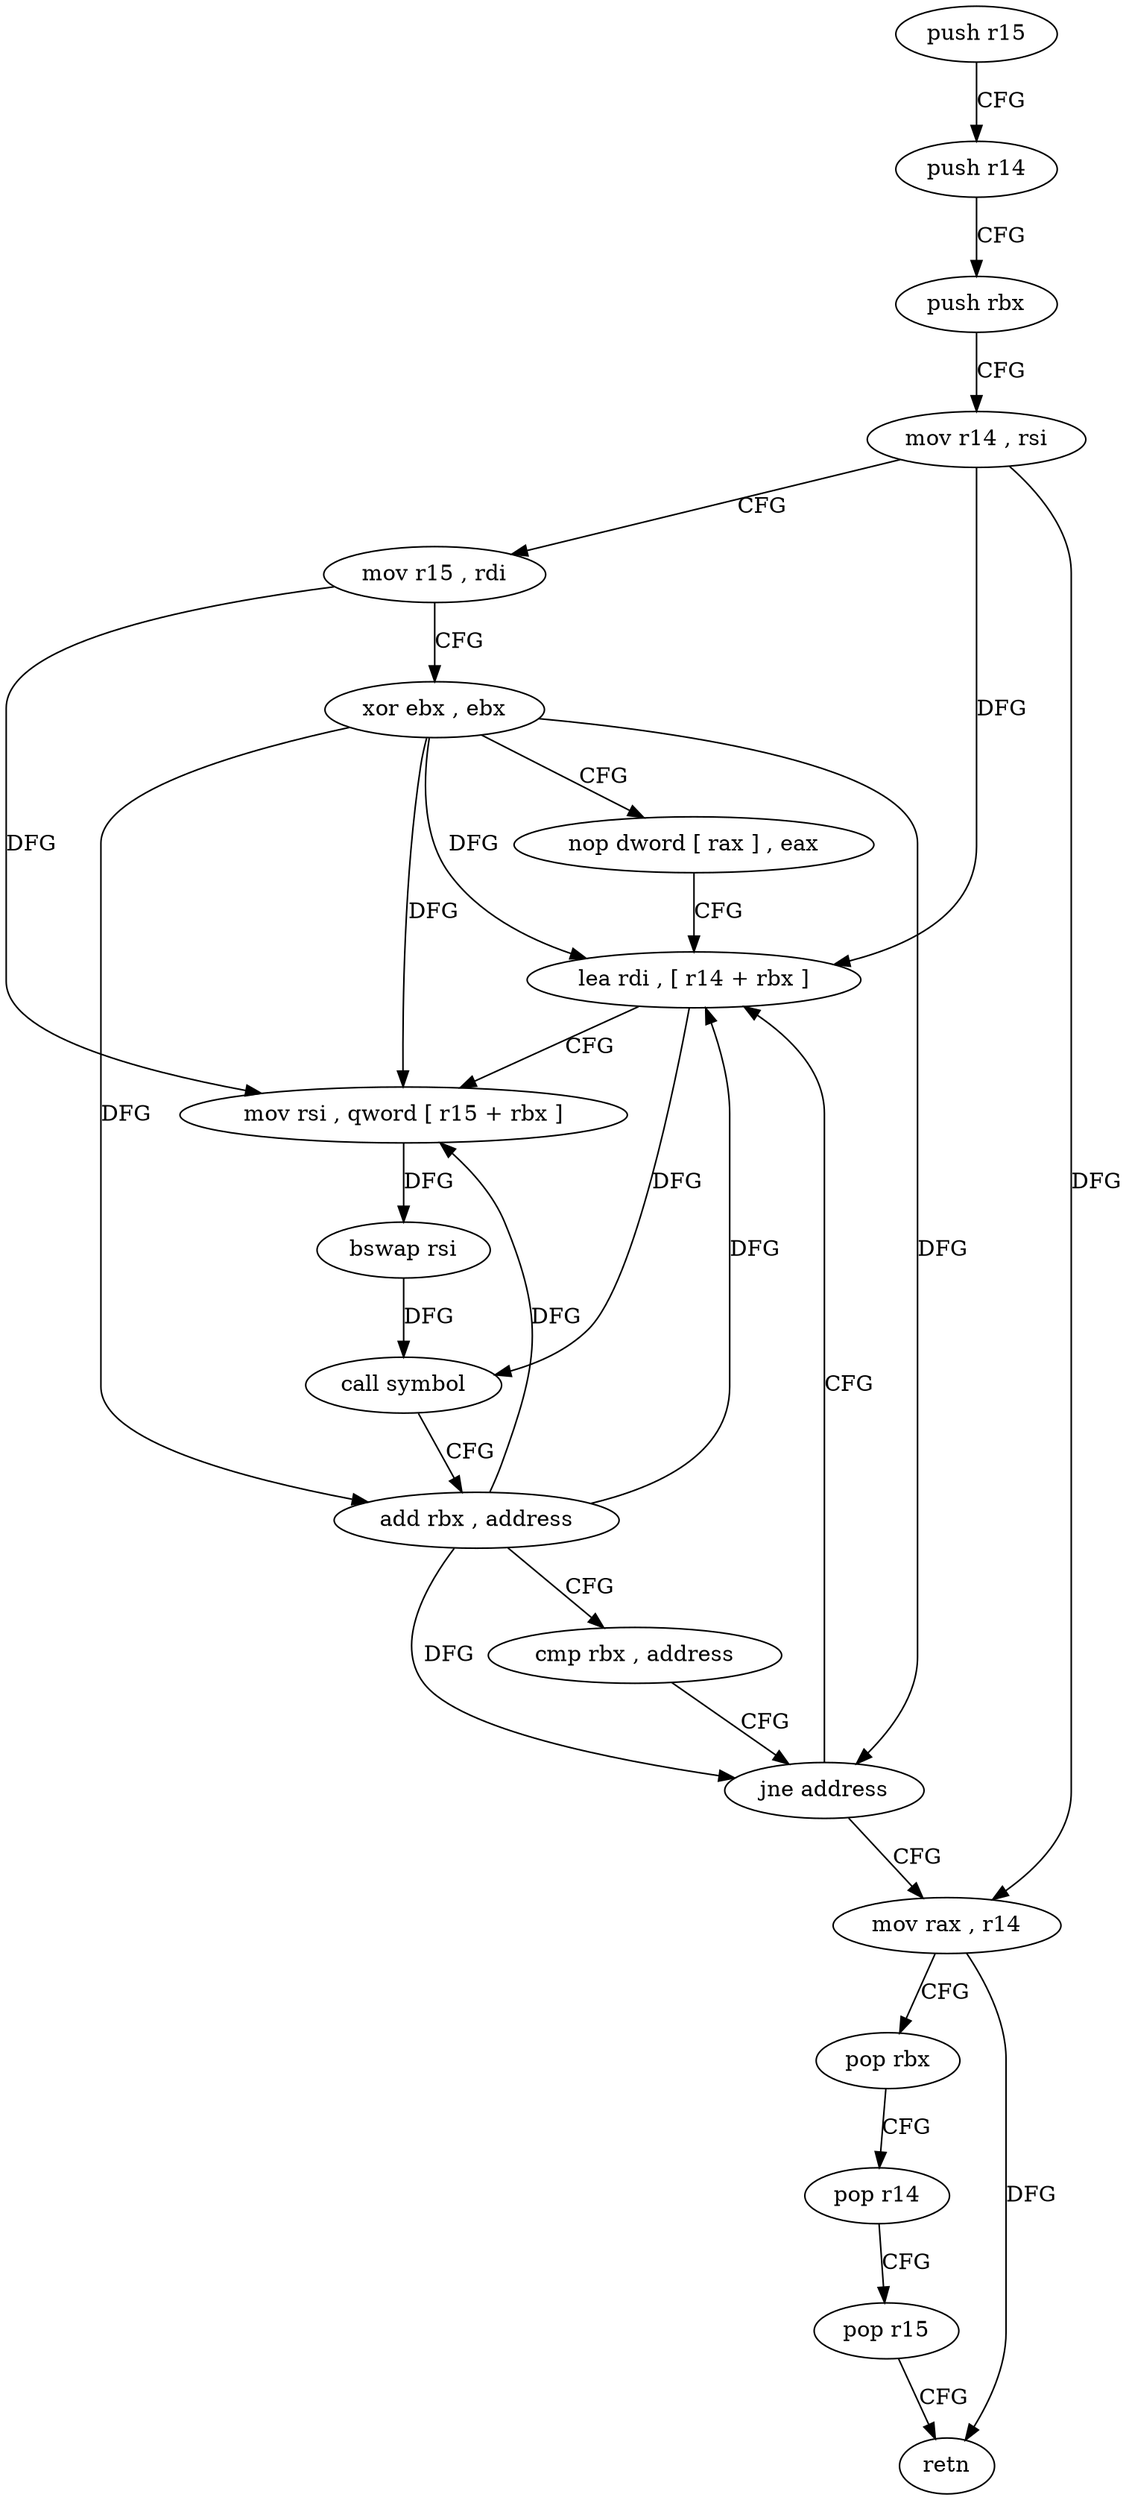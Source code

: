 digraph "func" {
"4246592" [label = "push r15" ]
"4246594" [label = "push r14" ]
"4246596" [label = "push rbx" ]
"4246597" [label = "mov r14 , rsi" ]
"4246600" [label = "mov r15 , rdi" ]
"4246603" [label = "xor ebx , ebx" ]
"4246605" [label = "nop dword [ rax ] , eax" ]
"4246608" [label = "lea rdi , [ r14 + rbx ]" ]
"4246612" [label = "mov rsi , qword [ r15 + rbx ]" ]
"4246616" [label = "bswap rsi" ]
"4246619" [label = "call symbol" ]
"4246624" [label = "add rbx , address" ]
"4246628" [label = "cmp rbx , address" ]
"4246632" [label = "jne address" ]
"4246634" [label = "mov rax , r14" ]
"4246637" [label = "pop rbx" ]
"4246638" [label = "pop r14" ]
"4246640" [label = "pop r15" ]
"4246642" [label = "retn" ]
"4246592" -> "4246594" [ label = "CFG" ]
"4246594" -> "4246596" [ label = "CFG" ]
"4246596" -> "4246597" [ label = "CFG" ]
"4246597" -> "4246600" [ label = "CFG" ]
"4246597" -> "4246608" [ label = "DFG" ]
"4246597" -> "4246634" [ label = "DFG" ]
"4246600" -> "4246603" [ label = "CFG" ]
"4246600" -> "4246612" [ label = "DFG" ]
"4246603" -> "4246605" [ label = "CFG" ]
"4246603" -> "4246608" [ label = "DFG" ]
"4246603" -> "4246612" [ label = "DFG" ]
"4246603" -> "4246624" [ label = "DFG" ]
"4246603" -> "4246632" [ label = "DFG" ]
"4246605" -> "4246608" [ label = "CFG" ]
"4246608" -> "4246612" [ label = "CFG" ]
"4246608" -> "4246619" [ label = "DFG" ]
"4246612" -> "4246616" [ label = "DFG" ]
"4246616" -> "4246619" [ label = "DFG" ]
"4246619" -> "4246624" [ label = "CFG" ]
"4246624" -> "4246628" [ label = "CFG" ]
"4246624" -> "4246608" [ label = "DFG" ]
"4246624" -> "4246612" [ label = "DFG" ]
"4246624" -> "4246632" [ label = "DFG" ]
"4246628" -> "4246632" [ label = "CFG" ]
"4246632" -> "4246608" [ label = "CFG" ]
"4246632" -> "4246634" [ label = "CFG" ]
"4246634" -> "4246637" [ label = "CFG" ]
"4246634" -> "4246642" [ label = "DFG" ]
"4246637" -> "4246638" [ label = "CFG" ]
"4246638" -> "4246640" [ label = "CFG" ]
"4246640" -> "4246642" [ label = "CFG" ]
}
